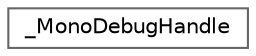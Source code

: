 digraph "Graphical Class Hierarchy"
{
 // LATEX_PDF_SIZE
  bgcolor="transparent";
  edge [fontname=Helvetica,fontsize=10,labelfontname=Helvetica,labelfontsize=10];
  node [fontname=Helvetica,fontsize=10,shape=box,height=0.2,width=0.4];
  rankdir="LR";
  Node0 [label="_MonoDebugHandle",height=0.2,width=0.4,color="grey40", fillcolor="white", style="filled",URL="$struct___mono_debug_handle.html",tooltip=" "];
}
